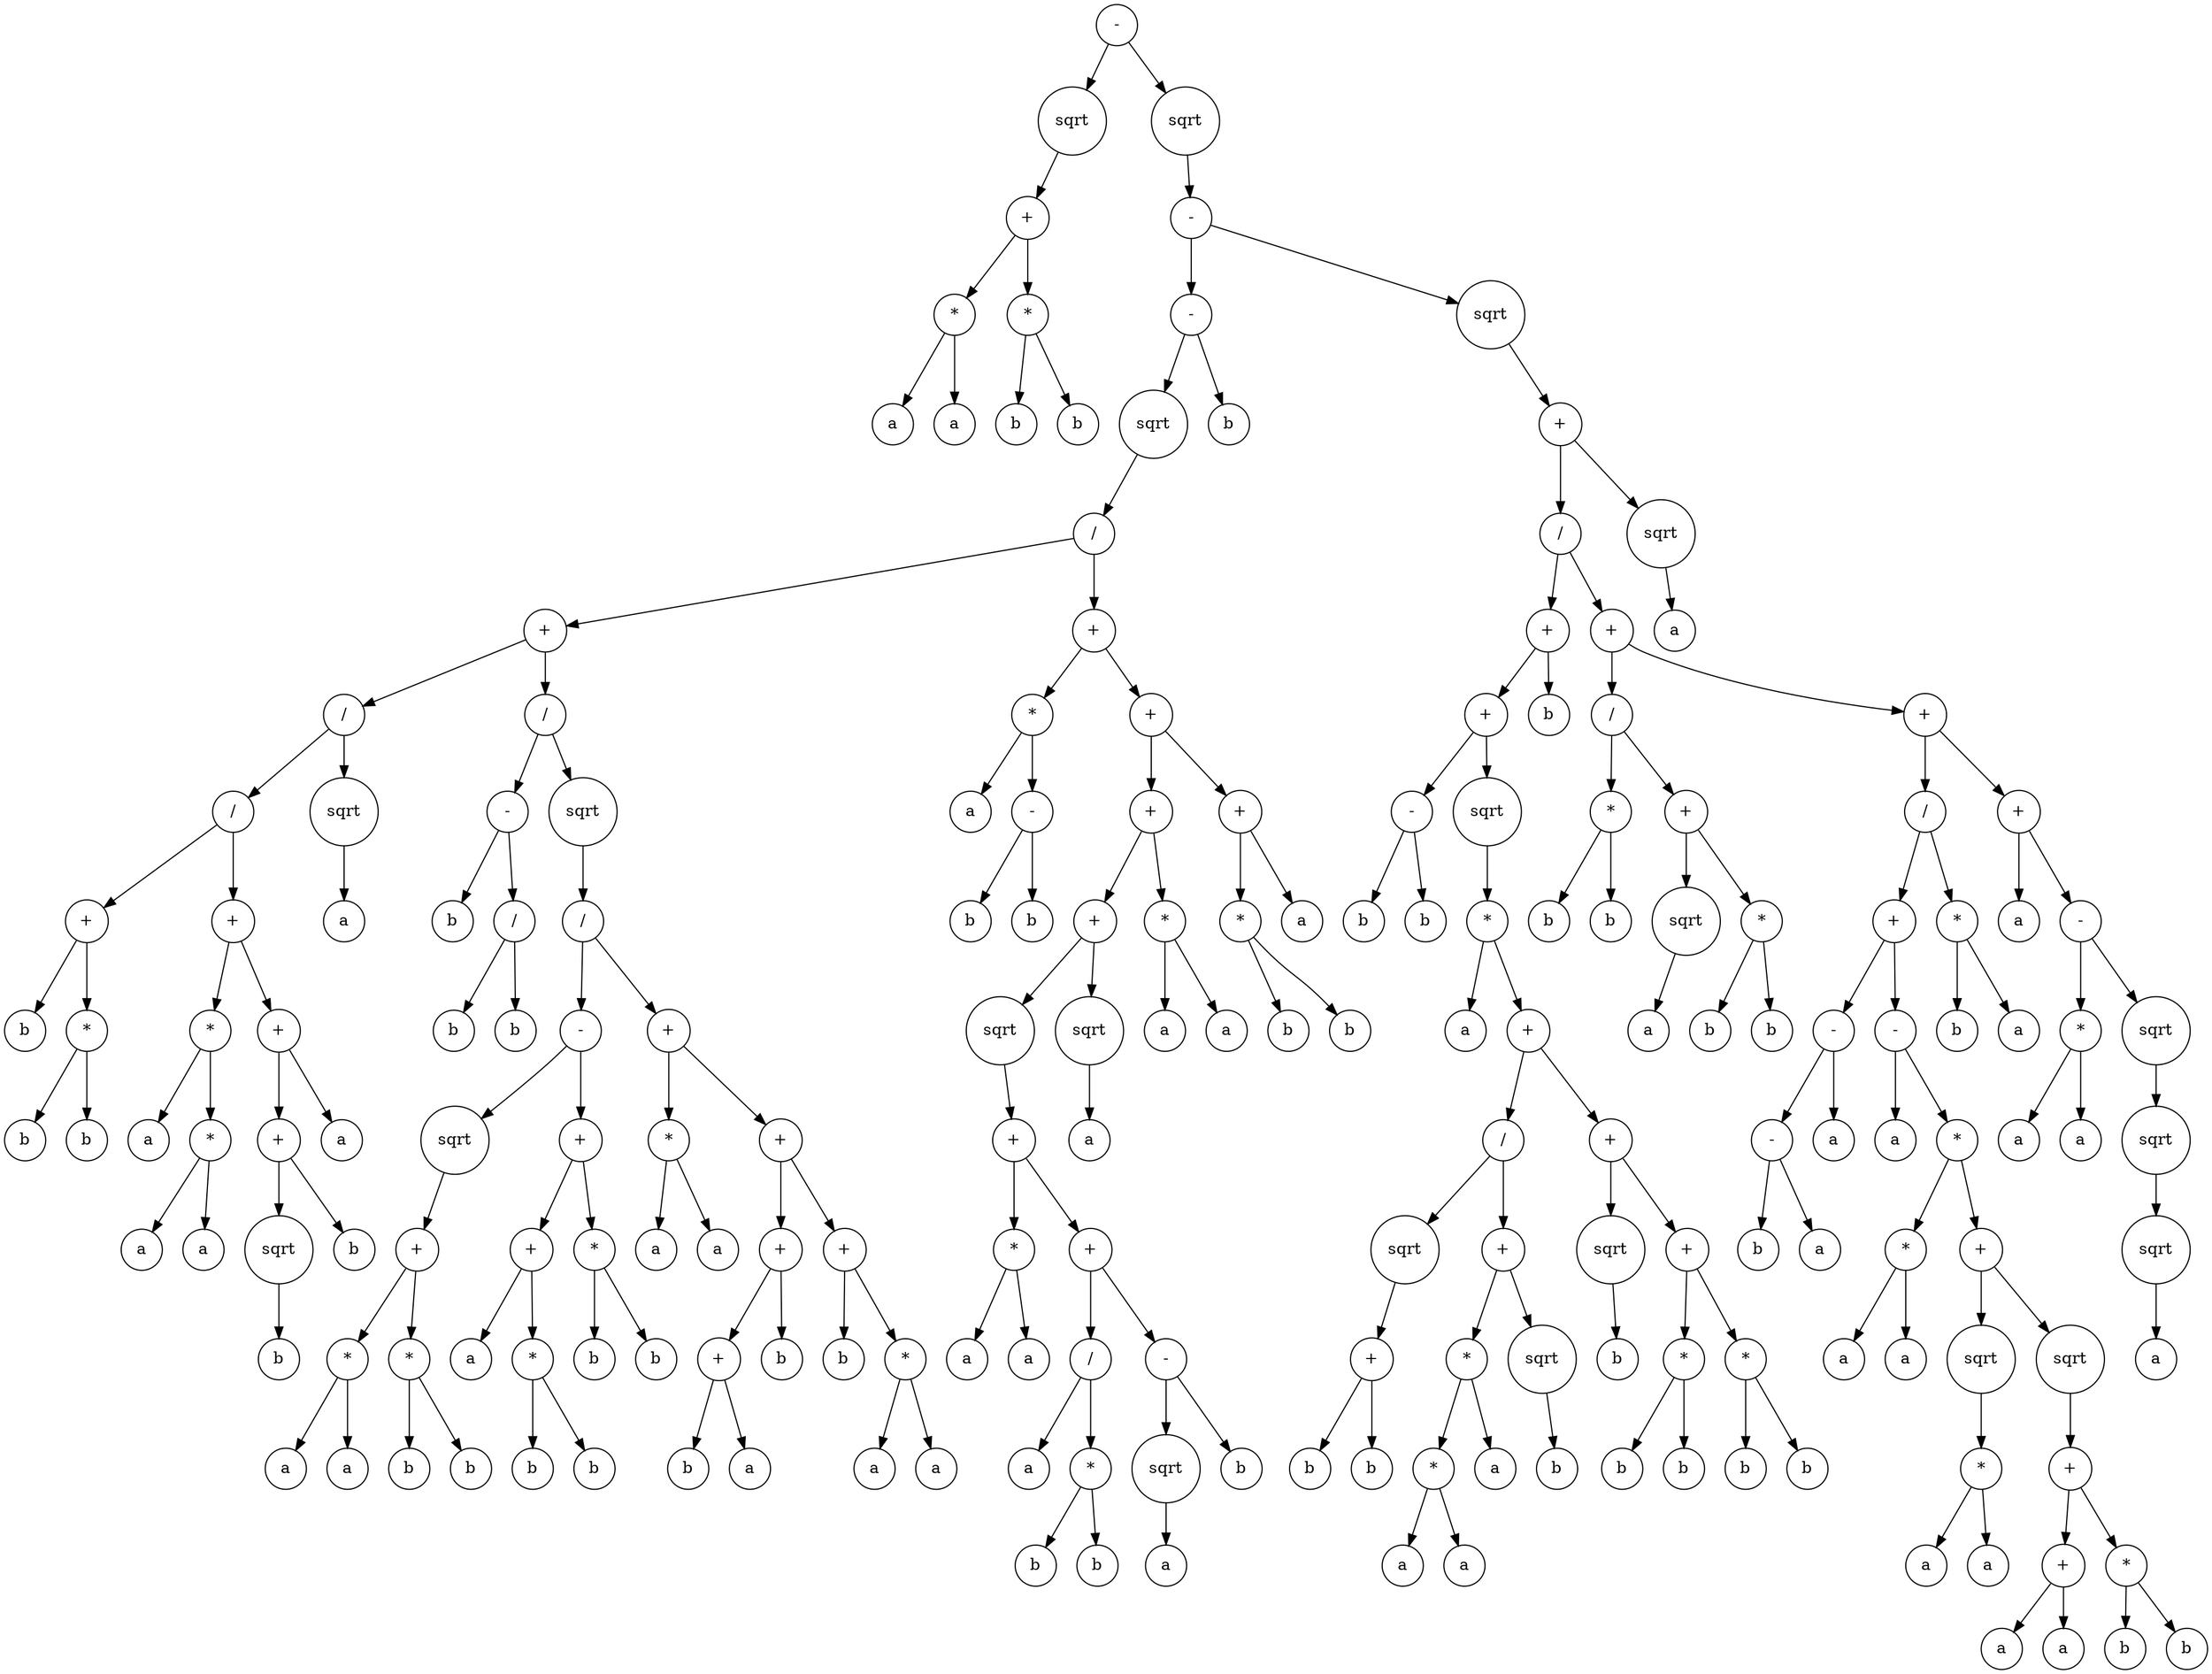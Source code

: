 digraph g {
graph [ordering=out];
node [shape=circle];
n[label = "-"];
n0[label = "sqrt"];
n00[label = "+"];
n000[label = "*"];
n0000[label = "a"];
n000 -> n0000;
n0001[label = "a"];
n000 -> n0001;
n00 -> n000;
n001[label = "*"];
n0010[label = "b"];
n001 -> n0010;
n0011[label = "b"];
n001 -> n0011;
n00 -> n001;
n0 -> n00;
n -> n0;
n1[label = "sqrt"];
n10[label = "-"];
n100[label = "-"];
n1000[label = "sqrt"];
n10000[label = "/"];
n100000[label = "+"];
n1000000[label = "/"];
n10000000[label = "/"];
n100000000[label = "+"];
n1000000000[label = "b"];
n100000000 -> n1000000000;
n1000000001[label = "*"];
n10000000010[label = "b"];
n1000000001 -> n10000000010;
n10000000011[label = "b"];
n1000000001 -> n10000000011;
n100000000 -> n1000000001;
n10000000 -> n100000000;
n100000001[label = "+"];
n1000000010[label = "*"];
n10000000100[label = "a"];
n1000000010 -> n10000000100;
n10000000101[label = "*"];
n100000001010[label = "a"];
n10000000101 -> n100000001010;
n100000001011[label = "a"];
n10000000101 -> n100000001011;
n1000000010 -> n10000000101;
n100000001 -> n1000000010;
n1000000011[label = "+"];
n10000000110[label = "+"];
n100000001100[label = "sqrt"];
n1000000011000[label = "b"];
n100000001100 -> n1000000011000;
n10000000110 -> n100000001100;
n100000001101[label = "b"];
n10000000110 -> n100000001101;
n1000000011 -> n10000000110;
n10000000111[label = "a"];
n1000000011 -> n10000000111;
n100000001 -> n1000000011;
n10000000 -> n100000001;
n1000000 -> n10000000;
n10000001[label = "sqrt"];
n100000010[label = "a"];
n10000001 -> n100000010;
n1000000 -> n10000001;
n100000 -> n1000000;
n1000001[label = "/"];
n10000010[label = "-"];
n100000100[label = "b"];
n10000010 -> n100000100;
n100000101[label = "/"];
n1000001010[label = "b"];
n100000101 -> n1000001010;
n1000001011[label = "b"];
n100000101 -> n1000001011;
n10000010 -> n100000101;
n1000001 -> n10000010;
n10000011[label = "sqrt"];
n100000110[label = "/"];
n1000001100[label = "-"];
n10000011000[label = "sqrt"];
n100000110000[label = "+"];
n1000001100000[label = "*"];
n10000011000000[label = "a"];
n1000001100000 -> n10000011000000;
n10000011000001[label = "a"];
n1000001100000 -> n10000011000001;
n100000110000 -> n1000001100000;
n1000001100001[label = "*"];
n10000011000010[label = "b"];
n1000001100001 -> n10000011000010;
n10000011000011[label = "b"];
n1000001100001 -> n10000011000011;
n100000110000 -> n1000001100001;
n10000011000 -> n100000110000;
n1000001100 -> n10000011000;
n10000011001[label = "+"];
n100000110010[label = "+"];
n1000001100100[label = "a"];
n100000110010 -> n1000001100100;
n1000001100101[label = "*"];
n10000011001010[label = "b"];
n1000001100101 -> n10000011001010;
n10000011001011[label = "b"];
n1000001100101 -> n10000011001011;
n100000110010 -> n1000001100101;
n10000011001 -> n100000110010;
n100000110011[label = "*"];
n1000001100110[label = "b"];
n100000110011 -> n1000001100110;
n1000001100111[label = "b"];
n100000110011 -> n1000001100111;
n10000011001 -> n100000110011;
n1000001100 -> n10000011001;
n100000110 -> n1000001100;
n1000001101[label = "+"];
n10000011010[label = "*"];
n100000110100[label = "a"];
n10000011010 -> n100000110100;
n100000110101[label = "a"];
n10000011010 -> n100000110101;
n1000001101 -> n10000011010;
n10000011011[label = "+"];
n100000110110[label = "+"];
n1000001101100[label = "+"];
n10000011011000[label = "b"];
n1000001101100 -> n10000011011000;
n10000011011001[label = "a"];
n1000001101100 -> n10000011011001;
n100000110110 -> n1000001101100;
n1000001101101[label = "b"];
n100000110110 -> n1000001101101;
n10000011011 -> n100000110110;
n100000110111[label = "+"];
n1000001101110[label = "b"];
n100000110111 -> n1000001101110;
n1000001101111[label = "*"];
n10000011011110[label = "a"];
n1000001101111 -> n10000011011110;
n10000011011111[label = "a"];
n1000001101111 -> n10000011011111;
n100000110111 -> n1000001101111;
n10000011011 -> n100000110111;
n1000001101 -> n10000011011;
n100000110 -> n1000001101;
n10000011 -> n100000110;
n1000001 -> n10000011;
n100000 -> n1000001;
n10000 -> n100000;
n100001[label = "+"];
n1000010[label = "*"];
n10000100[label = "a"];
n1000010 -> n10000100;
n10000101[label = "-"];
n100001010[label = "b"];
n10000101 -> n100001010;
n100001011[label = "b"];
n10000101 -> n100001011;
n1000010 -> n10000101;
n100001 -> n1000010;
n1000011[label = "+"];
n10000110[label = "+"];
n100001100[label = "+"];
n1000011000[label = "sqrt"];
n10000110000[label = "+"];
n100001100000[label = "*"];
n1000011000000[label = "a"];
n100001100000 -> n1000011000000;
n1000011000001[label = "a"];
n100001100000 -> n1000011000001;
n10000110000 -> n100001100000;
n100001100001[label = "+"];
n1000011000010[label = "/"];
n10000110000100[label = "a"];
n1000011000010 -> n10000110000100;
n10000110000101[label = "*"];
n100001100001010[label = "b"];
n10000110000101 -> n100001100001010;
n100001100001011[label = "b"];
n10000110000101 -> n100001100001011;
n1000011000010 -> n10000110000101;
n100001100001 -> n1000011000010;
n1000011000011[label = "-"];
n10000110000110[label = "sqrt"];
n100001100001100[label = "a"];
n10000110000110 -> n100001100001100;
n1000011000011 -> n10000110000110;
n10000110000111[label = "b"];
n1000011000011 -> n10000110000111;
n100001100001 -> n1000011000011;
n10000110000 -> n100001100001;
n1000011000 -> n10000110000;
n100001100 -> n1000011000;
n1000011001[label = "sqrt"];
n10000110010[label = "a"];
n1000011001 -> n10000110010;
n100001100 -> n1000011001;
n10000110 -> n100001100;
n100001101[label = "*"];
n1000011010[label = "a"];
n100001101 -> n1000011010;
n1000011011[label = "a"];
n100001101 -> n1000011011;
n10000110 -> n100001101;
n1000011 -> n10000110;
n10000111[label = "+"];
n100001110[label = "*"];
n1000011100[label = "b"];
n100001110 -> n1000011100;
n1000011101[label = "b"];
n100001110 -> n1000011101;
n10000111 -> n100001110;
n100001111[label = "a"];
n10000111 -> n100001111;
n1000011 -> n10000111;
n100001 -> n1000011;
n10000 -> n100001;
n1000 -> n10000;
n100 -> n1000;
n1001[label = "b"];
n100 -> n1001;
n10 -> n100;
n101[label = "sqrt"];
n1010[label = "+"];
n10100[label = "/"];
n101000[label = "+"];
n1010000[label = "+"];
n10100000[label = "-"];
n101000000[label = "b"];
n10100000 -> n101000000;
n101000001[label = "b"];
n10100000 -> n101000001;
n1010000 -> n10100000;
n10100001[label = "sqrt"];
n101000010[label = "*"];
n1010000100[label = "a"];
n101000010 -> n1010000100;
n1010000101[label = "+"];
n10100001010[label = "/"];
n101000010100[label = "sqrt"];
n1010000101000[label = "+"];
n10100001010000[label = "b"];
n1010000101000 -> n10100001010000;
n10100001010001[label = "b"];
n1010000101000 -> n10100001010001;
n101000010100 -> n1010000101000;
n10100001010 -> n101000010100;
n101000010101[label = "+"];
n1010000101010[label = "*"];
n10100001010100[label = "*"];
n101000010101000[label = "a"];
n10100001010100 -> n101000010101000;
n101000010101001[label = "a"];
n10100001010100 -> n101000010101001;
n1010000101010 -> n10100001010100;
n10100001010101[label = "a"];
n1010000101010 -> n10100001010101;
n101000010101 -> n1010000101010;
n1010000101011[label = "sqrt"];
n10100001010110[label = "b"];
n1010000101011 -> n10100001010110;
n101000010101 -> n1010000101011;
n10100001010 -> n101000010101;
n1010000101 -> n10100001010;
n10100001011[label = "+"];
n101000010110[label = "sqrt"];
n1010000101100[label = "b"];
n101000010110 -> n1010000101100;
n10100001011 -> n101000010110;
n101000010111[label = "+"];
n1010000101110[label = "*"];
n10100001011100[label = "b"];
n1010000101110 -> n10100001011100;
n10100001011101[label = "b"];
n1010000101110 -> n10100001011101;
n101000010111 -> n1010000101110;
n1010000101111[label = "*"];
n10100001011110[label = "b"];
n1010000101111 -> n10100001011110;
n10100001011111[label = "b"];
n1010000101111 -> n10100001011111;
n101000010111 -> n1010000101111;
n10100001011 -> n101000010111;
n1010000101 -> n10100001011;
n101000010 -> n1010000101;
n10100001 -> n101000010;
n1010000 -> n10100001;
n101000 -> n1010000;
n1010001[label = "b"];
n101000 -> n1010001;
n10100 -> n101000;
n101001[label = "+"];
n1010010[label = "/"];
n10100100[label = "*"];
n101001000[label = "b"];
n10100100 -> n101001000;
n101001001[label = "b"];
n10100100 -> n101001001;
n1010010 -> n10100100;
n10100101[label = "+"];
n101001010[label = "sqrt"];
n1010010100[label = "a"];
n101001010 -> n1010010100;
n10100101 -> n101001010;
n101001011[label = "*"];
n1010010110[label = "b"];
n101001011 -> n1010010110;
n1010010111[label = "b"];
n101001011 -> n1010010111;
n10100101 -> n101001011;
n1010010 -> n10100101;
n101001 -> n1010010;
n1010011[label = "+"];
n10100110[label = "/"];
n101001100[label = "+"];
n1010011000[label = "-"];
n10100110000[label = "-"];
n101001100000[label = "b"];
n10100110000 -> n101001100000;
n101001100001[label = "a"];
n10100110000 -> n101001100001;
n1010011000 -> n10100110000;
n10100110001[label = "a"];
n1010011000 -> n10100110001;
n101001100 -> n1010011000;
n1010011001[label = "-"];
n10100110010[label = "a"];
n1010011001 -> n10100110010;
n10100110011[label = "*"];
n101001100110[label = "*"];
n1010011001100[label = "a"];
n101001100110 -> n1010011001100;
n1010011001101[label = "a"];
n101001100110 -> n1010011001101;
n10100110011 -> n101001100110;
n101001100111[label = "+"];
n1010011001110[label = "sqrt"];
n10100110011100[label = "*"];
n101001100111000[label = "a"];
n10100110011100 -> n101001100111000;
n101001100111001[label = "a"];
n10100110011100 -> n101001100111001;
n1010011001110 -> n10100110011100;
n101001100111 -> n1010011001110;
n1010011001111[label = "sqrt"];
n10100110011110[label = "+"];
n101001100111100[label = "+"];
n1010011001111000[label = "a"];
n101001100111100 -> n1010011001111000;
n1010011001111001[label = "a"];
n101001100111100 -> n1010011001111001;
n10100110011110 -> n101001100111100;
n101001100111101[label = "*"];
n1010011001111010[label = "b"];
n101001100111101 -> n1010011001111010;
n1010011001111011[label = "b"];
n101001100111101 -> n1010011001111011;
n10100110011110 -> n101001100111101;
n1010011001111 -> n10100110011110;
n101001100111 -> n1010011001111;
n10100110011 -> n101001100111;
n1010011001 -> n10100110011;
n101001100 -> n1010011001;
n10100110 -> n101001100;
n101001101[label = "*"];
n1010011010[label = "b"];
n101001101 -> n1010011010;
n1010011011[label = "a"];
n101001101 -> n1010011011;
n10100110 -> n101001101;
n1010011 -> n10100110;
n10100111[label = "+"];
n101001110[label = "a"];
n10100111 -> n101001110;
n101001111[label = "-"];
n1010011110[label = "*"];
n10100111100[label = "a"];
n1010011110 -> n10100111100;
n10100111101[label = "a"];
n1010011110 -> n10100111101;
n101001111 -> n1010011110;
n1010011111[label = "sqrt"];
n10100111110[label = "sqrt"];
n101001111100[label = "sqrt"];
n1010011111000[label = "a"];
n101001111100 -> n1010011111000;
n10100111110 -> n101001111100;
n1010011111 -> n10100111110;
n101001111 -> n1010011111;
n10100111 -> n101001111;
n1010011 -> n10100111;
n101001 -> n1010011;
n10100 -> n101001;
n1010 -> n10100;
n10101[label = "sqrt"];
n101010[label = "a"];
n10101 -> n101010;
n1010 -> n10101;
n101 -> n1010;
n10 -> n101;
n1 -> n10;
n -> n1;
}
